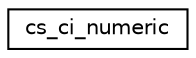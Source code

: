 digraph "Graphical Class Hierarchy"
{
 // INTERACTIVE_SVG=YES
  edge [fontname="Helvetica",fontsize="10",labelfontname="Helvetica",labelfontsize="10"];
  node [fontname="Helvetica",fontsize="10",shape=record];
  rankdir="LR";
  Node1 [label="cs_ci_numeric",height=0.2,width=0.4,color="black", fillcolor="white", style="filled",URL="$structcs__ci__numeric.html"];
}
